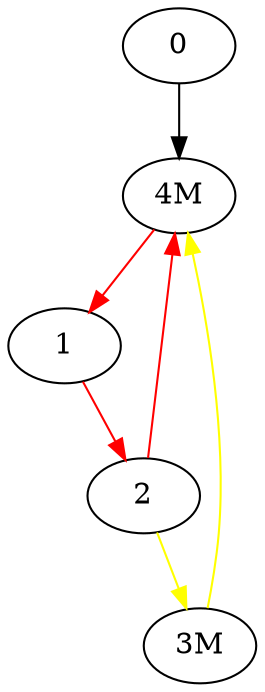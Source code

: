 Digraph G {
0->"4M";
edge [color=red];
1->2;
edge [color=black];
edge [color=red];
2->"4M";
edge [color=black];
edge [color=yellow];
2->"3M";
edge [color=black];
edge [color=yellow];
"3M"->"4M";
edge [color=black];
"3M";
edge [color=red];
"4M"->1;
edge [color=black];
}
